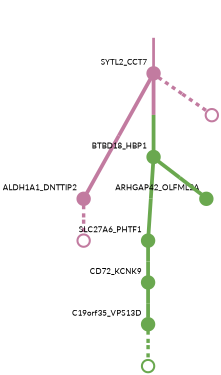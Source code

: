 strict digraph  {
graph[splines=false]; nodesep=0.7; rankdir=TB; ranksep=0.6; forcelabels=true; dpi=600; size=2.5;
0 [color="#c27ba0ff", fillcolor="#c27ba0ff", fixedsize=true, fontname=Lato, fontsize="12pt", height="0.25", label="", penwidth=3, shape=circle, style=filled, xlabel=SYTL2_CCT7];
1 [color="#c27ba0ff", fillcolor="#c27ba0ff", fixedsize=true, fontname=Lato, fontsize="12pt", height="0.25", label="", penwidth=3, shape=circle, style=filled, xlabel=ALDH1A1_DNTTIP2];
2 [color="#6aa84fff", fillcolor="#6aa84fff", fixedsize=true, fontname=Lato, fontsize="12pt", height="0.25", label="", penwidth=3, shape=circle, style=filled, xlabel=BTBD18_HBP1];
8 [color="#c27ba0ff", fillcolor="#c27ba0ff", fixedsize=true, fontname=Lato, fontsize="12pt", height="0.25", label="", penwidth=3, shape=circle, style=solid, xlabel=""];
9 [color="#c27ba0ff", fillcolor="#c27ba0ff", fixedsize=true, fontname=Lato, fontsize="12pt", height="0.25", label="", penwidth=3, shape=circle, style=solid, xlabel=""];
3 [color="#6aa84fff", fillcolor="#6aa84fff", fixedsize=true, fontname=Lato, fontsize="12pt", height="0.25", label="", penwidth=3, shape=circle, style=filled, xlabel=SLC27A6_PHTF1];
4 [color="#6aa84fff", fillcolor="#6aa84fff", fixedsize=true, fontname=Lato, fontsize="12pt", height="0.25", label="", penwidth=3, shape=circle, style=filled, xlabel=ARHGAP42_OLFML2A];
6 [color="#6aa84fff", fillcolor="#6aa84fff", fixedsize=true, fontname=Lato, fontsize="12pt", height="0.25", label="", penwidth=3, shape=circle, style=filled, xlabel=CD72_KCNK9];
5 [color="#6aa84fff", fillcolor="#6aa84fff", fixedsize=true, fontname=Lato, fontsize="12pt", height="0.25", label="", penwidth=3, shape=circle, style=filled, xlabel=C19orf35_VPS13D];
7 [color="#6aa84fff", fillcolor="#6aa84fff", fixedsize=true, fontname=Lato, fontsize="12pt", height="0.25", label="", penwidth=3, shape=circle, style=solid, xlabel=""];
normal [label="", penwidth=3, style=invis, xlabel=SYTL2_CCT7];
0 -> 1  [arrowsize=0, color="#c27ba0ff;0.5:#c27ba0ff", minlen="3.0", penwidth="5.5", style=solid];
0 -> 2  [arrowsize=0, color="#c27ba0ff;0.5:#6aa84fff", minlen="2.1935482025146484", penwidth="5.5", style=solid];
0 -> 8  [arrowsize=0, color="#c27ba0ff;0.5:#c27ba0ff", minlen="1.2096774578094482", penwidth=5, style=dashed];
1 -> 9  [arrowsize=0, color="#c27ba0ff;0.5:#c27ba0ff", minlen="1.2096774578094482", penwidth=5, style=dashed];
2 -> 3  [arrowsize=0, color="#6aa84fff;0.5:#6aa84fff", minlen="2.096774101257324", penwidth="5.5", style=solid];
2 -> 4  [arrowsize=0, color="#6aa84fff;0.5:#6aa84fff", minlen="1.9032257795333862", penwidth="5.5", style=solid];
3 -> 6  [arrowsize=0, color="#6aa84fff;0.5:#6aa84fff", minlen="1.419354796409607", penwidth="5.5", style=solid];
6 -> 5  [arrowsize=0, color="#6aa84fff;0.5:#6aa84fff", minlen="1.7903225421905518", penwidth="5.5", style=solid];
5 -> 7  [arrowsize=0, color="#6aa84fff;0.5:#6aa84fff", minlen="1.2096774578094482", penwidth=5, style=dashed];
normal -> 0  [arrowsize=0, color="#c27ba0ff", label="", penwidth=4, style=solid];
}
